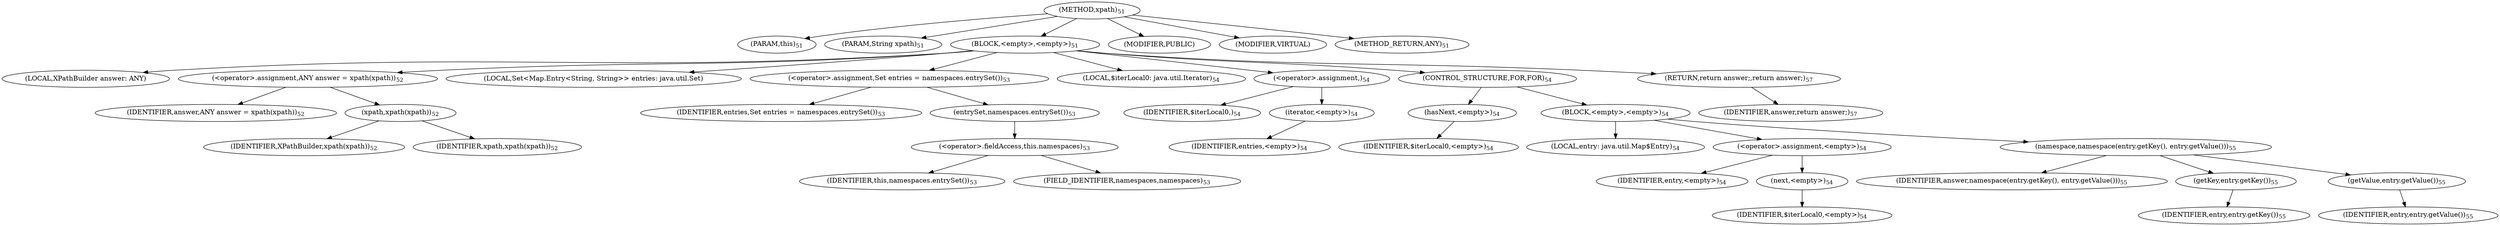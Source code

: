 digraph "xpath" {  
"69" [label = <(METHOD,xpath)<SUB>51</SUB>> ]
"70" [label = <(PARAM,this)<SUB>51</SUB>> ]
"71" [label = <(PARAM,String xpath)<SUB>51</SUB>> ]
"72" [label = <(BLOCK,&lt;empty&gt;,&lt;empty&gt;)<SUB>51</SUB>> ]
"73" [label = <(LOCAL,XPathBuilder answer: ANY)> ]
"74" [label = <(&lt;operator&gt;.assignment,ANY answer = xpath(xpath))<SUB>52</SUB>> ]
"75" [label = <(IDENTIFIER,answer,ANY answer = xpath(xpath))<SUB>52</SUB>> ]
"76" [label = <(xpath,xpath(xpath))<SUB>52</SUB>> ]
"77" [label = <(IDENTIFIER,XPathBuilder,xpath(xpath))<SUB>52</SUB>> ]
"78" [label = <(IDENTIFIER,xpath,xpath(xpath))<SUB>52</SUB>> ]
"79" [label = <(LOCAL,Set&lt;Map.Entry&lt;String, String&gt;&gt; entries: java.util.Set)> ]
"80" [label = <(&lt;operator&gt;.assignment,Set entries = namespaces.entrySet())<SUB>53</SUB>> ]
"81" [label = <(IDENTIFIER,entries,Set entries = namespaces.entrySet())<SUB>53</SUB>> ]
"82" [label = <(entrySet,namespaces.entrySet())<SUB>53</SUB>> ]
"83" [label = <(&lt;operator&gt;.fieldAccess,this.namespaces)<SUB>53</SUB>> ]
"84" [label = <(IDENTIFIER,this,namespaces.entrySet())<SUB>53</SUB>> ]
"85" [label = <(FIELD_IDENTIFIER,namespaces,namespaces)<SUB>53</SUB>> ]
"86" [label = <(LOCAL,$iterLocal0: java.util.Iterator)<SUB>54</SUB>> ]
"87" [label = <(&lt;operator&gt;.assignment,)<SUB>54</SUB>> ]
"88" [label = <(IDENTIFIER,$iterLocal0,)<SUB>54</SUB>> ]
"89" [label = <(iterator,&lt;empty&gt;)<SUB>54</SUB>> ]
"90" [label = <(IDENTIFIER,entries,&lt;empty&gt;)<SUB>54</SUB>> ]
"91" [label = <(CONTROL_STRUCTURE,FOR,FOR)<SUB>54</SUB>> ]
"92" [label = <(hasNext,&lt;empty&gt;)<SUB>54</SUB>> ]
"93" [label = <(IDENTIFIER,$iterLocal0,&lt;empty&gt;)<SUB>54</SUB>> ]
"94" [label = <(BLOCK,&lt;empty&gt;,&lt;empty&gt;)<SUB>54</SUB>> ]
"95" [label = <(LOCAL,entry: java.util.Map$Entry)<SUB>54</SUB>> ]
"96" [label = <(&lt;operator&gt;.assignment,&lt;empty&gt;)<SUB>54</SUB>> ]
"97" [label = <(IDENTIFIER,entry,&lt;empty&gt;)<SUB>54</SUB>> ]
"98" [label = <(next,&lt;empty&gt;)<SUB>54</SUB>> ]
"99" [label = <(IDENTIFIER,$iterLocal0,&lt;empty&gt;)<SUB>54</SUB>> ]
"100" [label = <(namespace,namespace(entry.getKey(), entry.getValue()))<SUB>55</SUB>> ]
"101" [label = <(IDENTIFIER,answer,namespace(entry.getKey(), entry.getValue()))<SUB>55</SUB>> ]
"102" [label = <(getKey,entry.getKey())<SUB>55</SUB>> ]
"103" [label = <(IDENTIFIER,entry,entry.getKey())<SUB>55</SUB>> ]
"104" [label = <(getValue,entry.getValue())<SUB>55</SUB>> ]
"105" [label = <(IDENTIFIER,entry,entry.getValue())<SUB>55</SUB>> ]
"106" [label = <(RETURN,return answer;,return answer;)<SUB>57</SUB>> ]
"107" [label = <(IDENTIFIER,answer,return answer;)<SUB>57</SUB>> ]
"108" [label = <(MODIFIER,PUBLIC)> ]
"109" [label = <(MODIFIER,VIRTUAL)> ]
"110" [label = <(METHOD_RETURN,ANY)<SUB>51</SUB>> ]
  "69" -> "70" 
  "69" -> "71" 
  "69" -> "72" 
  "69" -> "108" 
  "69" -> "109" 
  "69" -> "110" 
  "72" -> "73" 
  "72" -> "74" 
  "72" -> "79" 
  "72" -> "80" 
  "72" -> "86" 
  "72" -> "87" 
  "72" -> "91" 
  "72" -> "106" 
  "74" -> "75" 
  "74" -> "76" 
  "76" -> "77" 
  "76" -> "78" 
  "80" -> "81" 
  "80" -> "82" 
  "82" -> "83" 
  "83" -> "84" 
  "83" -> "85" 
  "87" -> "88" 
  "87" -> "89" 
  "89" -> "90" 
  "91" -> "92" 
  "91" -> "94" 
  "92" -> "93" 
  "94" -> "95" 
  "94" -> "96" 
  "94" -> "100" 
  "96" -> "97" 
  "96" -> "98" 
  "98" -> "99" 
  "100" -> "101" 
  "100" -> "102" 
  "100" -> "104" 
  "102" -> "103" 
  "104" -> "105" 
  "106" -> "107" 
}
